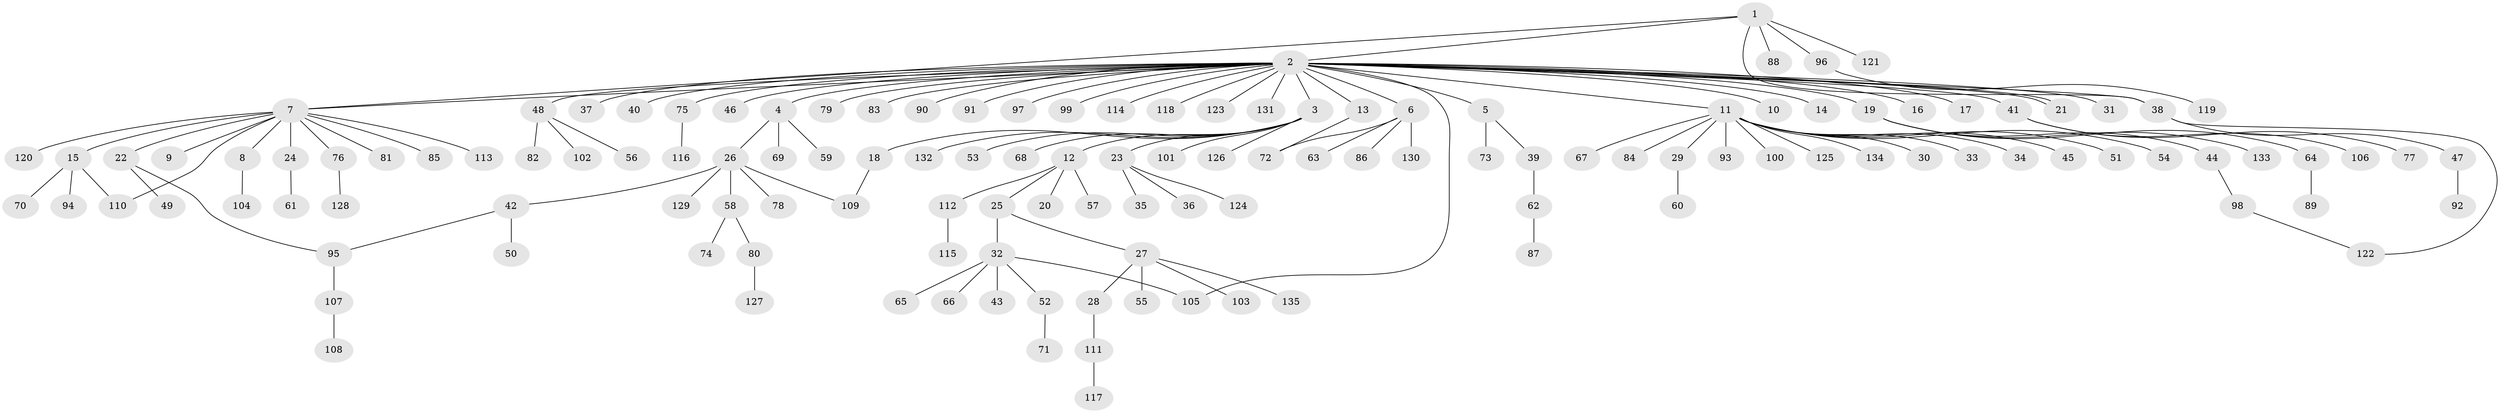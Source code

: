 // coarse degree distribution, {5: 0.012195121951219513, 32: 0.012195121951219513, 4: 0.07317073170731707, 3: 0.04878048780487805, 2: 0.18292682926829268, 9: 0.012195121951219513, 1: 0.6463414634146342, 13: 0.012195121951219513}
// Generated by graph-tools (version 1.1) at 2025/50/03/04/25 22:50:23]
// undirected, 135 vertices, 143 edges
graph export_dot {
  node [color=gray90,style=filled];
  1;
  2;
  3;
  4;
  5;
  6;
  7;
  8;
  9;
  10;
  11;
  12;
  13;
  14;
  15;
  16;
  17;
  18;
  19;
  20;
  21;
  22;
  23;
  24;
  25;
  26;
  27;
  28;
  29;
  30;
  31;
  32;
  33;
  34;
  35;
  36;
  37;
  38;
  39;
  40;
  41;
  42;
  43;
  44;
  45;
  46;
  47;
  48;
  49;
  50;
  51;
  52;
  53;
  54;
  55;
  56;
  57;
  58;
  59;
  60;
  61;
  62;
  63;
  64;
  65;
  66;
  67;
  68;
  69;
  70;
  71;
  72;
  73;
  74;
  75;
  76;
  77;
  78;
  79;
  80;
  81;
  82;
  83;
  84;
  85;
  86;
  87;
  88;
  89;
  90;
  91;
  92;
  93;
  94;
  95;
  96;
  97;
  98;
  99;
  100;
  101;
  102;
  103;
  104;
  105;
  106;
  107;
  108;
  109;
  110;
  111;
  112;
  113;
  114;
  115;
  116;
  117;
  118;
  119;
  120;
  121;
  122;
  123;
  124;
  125;
  126;
  127;
  128;
  129;
  130;
  131;
  132;
  133;
  134;
  135;
  1 -- 2;
  1 -- 7;
  1 -- 38;
  1 -- 88;
  1 -- 96;
  1 -- 121;
  2 -- 3;
  2 -- 4;
  2 -- 5;
  2 -- 6;
  2 -- 7;
  2 -- 10;
  2 -- 11;
  2 -- 13;
  2 -- 14;
  2 -- 16;
  2 -- 17;
  2 -- 19;
  2 -- 21;
  2 -- 21;
  2 -- 31;
  2 -- 37;
  2 -- 38;
  2 -- 40;
  2 -- 41;
  2 -- 46;
  2 -- 48;
  2 -- 75;
  2 -- 79;
  2 -- 83;
  2 -- 90;
  2 -- 91;
  2 -- 97;
  2 -- 99;
  2 -- 105;
  2 -- 114;
  2 -- 118;
  2 -- 123;
  2 -- 131;
  3 -- 12;
  3 -- 18;
  3 -- 23;
  3 -- 53;
  3 -- 68;
  3 -- 101;
  3 -- 126;
  3 -- 132;
  4 -- 26;
  4 -- 59;
  4 -- 69;
  5 -- 39;
  5 -- 73;
  6 -- 63;
  6 -- 72;
  6 -- 86;
  6 -- 130;
  7 -- 8;
  7 -- 9;
  7 -- 15;
  7 -- 22;
  7 -- 24;
  7 -- 76;
  7 -- 81;
  7 -- 85;
  7 -- 110;
  7 -- 113;
  7 -- 120;
  8 -- 104;
  11 -- 29;
  11 -- 30;
  11 -- 33;
  11 -- 34;
  11 -- 45;
  11 -- 51;
  11 -- 54;
  11 -- 67;
  11 -- 84;
  11 -- 93;
  11 -- 100;
  11 -- 125;
  11 -- 134;
  12 -- 20;
  12 -- 25;
  12 -- 57;
  12 -- 112;
  13 -- 72;
  15 -- 70;
  15 -- 94;
  15 -- 110;
  18 -- 109;
  19 -- 44;
  19 -- 64;
  19 -- 133;
  22 -- 49;
  22 -- 95;
  23 -- 35;
  23 -- 36;
  23 -- 124;
  24 -- 61;
  25 -- 27;
  25 -- 32;
  26 -- 42;
  26 -- 58;
  26 -- 78;
  26 -- 109;
  26 -- 129;
  27 -- 28;
  27 -- 55;
  27 -- 103;
  27 -- 135;
  28 -- 111;
  29 -- 60;
  32 -- 43;
  32 -- 52;
  32 -- 65;
  32 -- 66;
  32 -- 105;
  38 -- 47;
  38 -- 122;
  39 -- 62;
  41 -- 77;
  41 -- 106;
  42 -- 50;
  42 -- 95;
  44 -- 98;
  47 -- 92;
  48 -- 56;
  48 -- 82;
  48 -- 102;
  52 -- 71;
  58 -- 74;
  58 -- 80;
  62 -- 87;
  64 -- 89;
  75 -- 116;
  76 -- 128;
  80 -- 127;
  95 -- 107;
  96 -- 119;
  98 -- 122;
  107 -- 108;
  111 -- 117;
  112 -- 115;
}
